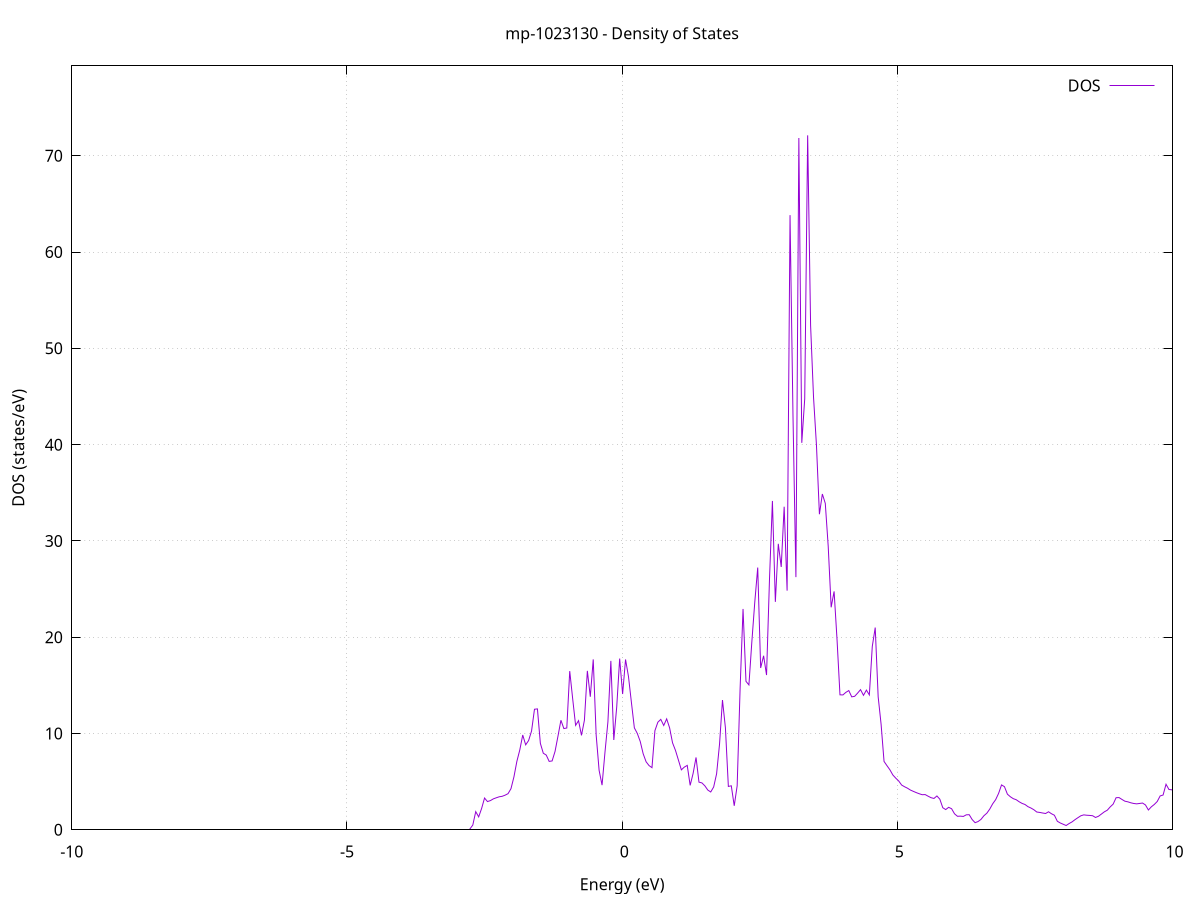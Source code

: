 set title 'mp-1023130 - Density of States'
set xlabel 'Energy (eV)'
set ylabel 'DOS (states/eV)'
set grid
set xrange [-10:10]
set yrange [0:79.340]
set xzeroaxis lt -1
set terminal png size 800,600
set output 'mp-1023130_dos_gnuplot.png'
plot '-' using 1:2 with lines title 'DOS'
-69.536700 0.000000
-69.483300 0.000000
-69.429900 0.000000
-69.376600 0.000000
-69.323200 0.000000
-69.269800 0.000000
-69.216500 0.000000
-69.163100 0.000000
-69.109700 0.000000
-69.056300 0.000000
-69.003000 0.000000
-68.949600 0.000000
-68.896200 0.000000
-68.842800 0.000000
-68.789500 0.000000
-68.736100 0.000000
-68.682700 0.000000
-68.629400 0.000000
-68.576000 0.000000
-68.522600 0.000000
-68.469200 0.000000
-68.415900 0.000000
-68.362500 0.000000
-68.309100 0.000000
-68.255700 0.000000
-68.202400 0.000000
-68.149000 0.000000
-68.095600 0.000000
-68.042300 0.000000
-67.988900 0.000000
-67.935500 0.000000
-67.882100 0.000000
-67.828800 0.000000
-67.775400 0.000000
-67.722000 0.000000
-67.668600 0.000000
-67.615300 0.000000
-67.561900 0.000000
-67.508500 0.000000
-67.455100 0.000000
-67.401800 0.000000
-67.348400 0.000000
-67.295000 0.000000
-67.241700 0.000000
-67.188300 0.000000
-67.134900 0.000000
-67.081500 0.000000
-67.028200 0.000000
-66.974800 0.000000
-66.921400 0.000000
-66.868000 0.000000
-66.814700 0.000000
-66.761300 0.000000
-66.707900 0.000000
-66.654600 0.000000
-66.601200 0.000000
-66.547800 0.000000
-66.494400 0.000000
-66.441100 0.000000
-66.387700 0.000000
-66.334300 0.000000
-66.280900 0.000000
-66.227600 0.000000
-66.174200 0.000000
-66.120800 0.000000
-66.067400 0.000000
-66.014100 0.000000
-65.960700 0.000000
-65.907300 0.000000
-65.854000 0.000000
-65.800600 0.000000
-65.747200 0.000000
-65.693800 0.000000
-65.640500 0.000000
-65.587100 0.000000
-65.533700 0.000000
-65.480300 0.000000
-65.427000 0.000000
-65.373600 0.000000
-65.320200 0.000000
-65.266900 0.000000
-65.213500 0.000000
-65.160100 0.000000
-65.106700 0.000000
-65.053400 0.000000
-65.000000 0.000000
-64.946600 0.000000
-64.893200 0.000000
-64.839900 0.000000
-64.786500 0.000000
-64.733100 0.000000
-64.679700 0.000000
-64.626400 0.000000
-64.573000 0.000000
-64.519600 885.791700
-64.466300 0.000000
-64.412900 0.000000
-64.359500 0.000000
-64.306100 0.000000
-64.252800 0.000000
-64.199400 0.000000
-64.146000 0.000000
-64.092600 0.000000
-64.039300 0.000000
-63.985900 0.000000
-63.932500 0.000000
-63.879200 0.000000
-63.825800 0.000000
-63.772400 0.000000
-63.719000 0.000000
-63.665700 0.000000
-63.612300 0.000000
-63.558900 0.000000
-63.505500 0.000000
-63.452200 0.000000
-63.398800 0.000000
-63.345400 0.000000
-63.292000 0.000000
-63.238700 0.000000
-63.185300 0.000000
-63.131900 0.000000
-63.078600 0.000000
-63.025200 0.000000
-62.971800 0.000000
-62.918400 0.000000
-62.865100 0.000000
-62.811700 0.000000
-62.758300 0.000000
-62.704900 0.000000
-62.651600 0.000000
-62.598200 0.000000
-62.544800 0.000000
-62.491500 0.000000
-62.438100 0.000000
-62.384700 0.000000
-62.331300 0.000000
-62.278000 0.000000
-62.224600 0.000000
-62.171200 0.000000
-62.117800 0.000000
-62.064500 0.000000
-62.011100 0.000000
-61.957700 0.000000
-61.904300 0.000000
-61.851000 0.000000
-61.797600 0.000000
-61.744200 0.000000
-61.690900 0.000000
-61.637500 0.000000
-61.584100 0.000000
-61.530700 0.000000
-61.477400 0.000000
-61.424000 0.000000
-61.370600 0.000000
-61.317200 0.000000
-61.263900 0.000000
-61.210500 0.000000
-61.157100 0.000000
-61.103800 0.000000
-61.050400 0.000000
-60.997000 0.000000
-60.943600 0.000000
-60.890300 0.000000
-60.836900 0.000000
-60.783500 0.000000
-60.730100 0.000000
-60.676800 0.000000
-60.623400 0.000000
-60.570000 0.000000
-60.516700 0.000000
-60.463300 0.000000
-60.409900 0.000000
-60.356500 0.000000
-60.303200 0.000000
-60.249800 0.000000
-60.196400 0.000000
-60.143000 0.000000
-60.089700 0.000000
-60.036300 0.000000
-59.982900 0.000000
-59.929500 0.000000
-59.876200 0.000000
-59.822800 0.000000
-59.769400 0.000000
-59.716100 0.000000
-59.662700 0.000000
-59.609300 0.000000
-59.555900 0.000000
-59.502600 0.000000
-59.449200 0.000000
-59.395800 0.000000
-59.342400 0.000000
-59.289100 0.000000
-59.235700 0.000000
-59.182300 0.000000
-59.129000 0.000000
-59.075600 0.000000
-59.022200 0.000000
-58.968800 0.000000
-58.915500 0.000000
-58.862100 0.000000
-58.808700 0.000000
-58.755300 0.000000
-58.702000 0.000000
-58.648600 0.000000
-58.595200 0.000000
-58.541800 0.000000
-58.488500 0.000000
-58.435100 0.000000
-58.381700 0.000000
-58.328400 0.000000
-58.275000 0.000000
-58.221600 0.000000
-58.168200 0.000000
-58.114900 0.000000
-58.061500 0.000000
-58.008100 0.000000
-57.954700 0.000000
-57.901400 0.000000
-57.848000 0.000000
-57.794600 0.000000
-57.741300 0.000000
-57.687900 0.000000
-57.634500 0.000000
-57.581100 0.000000
-57.527800 0.000000
-57.474400 0.000000
-57.421000 0.000000
-57.367600 0.000000
-57.314300 0.000000
-57.260900 0.000000
-57.207500 0.000000
-57.154100 0.000000
-57.100800 0.000000
-57.047400 0.000000
-56.994000 0.000000
-56.940700 0.000000
-56.887300 0.000000
-56.833900 0.000000
-56.780500 0.000000
-56.727200 0.000000
-56.673800 0.000000
-56.620400 0.000000
-56.567000 0.000000
-56.513700 0.000000
-56.460300 0.000000
-56.406900 0.000000
-56.353600 0.000000
-56.300200 0.000000
-56.246800 0.000000
-56.193400 0.000000
-56.140100 0.000000
-56.086700 0.000000
-56.033300 0.000000
-55.979900 0.000000
-55.926600 0.000000
-55.873200 0.000000
-55.819800 0.000000
-55.766400 0.000000
-55.713100 0.000000
-55.659700 0.000000
-55.606300 0.000000
-55.553000 0.000000
-55.499600 0.000000
-55.446200 0.000000
-55.392800 0.000000
-55.339500 0.000000
-55.286100 0.000000
-55.232700 0.000000
-55.179300 0.000000
-55.126000 0.000000
-55.072600 0.000000
-55.019200 0.000000
-54.965900 0.000000
-54.912500 0.000000
-54.859100 0.000000
-54.805700 0.000000
-54.752400 0.000000
-54.699000 0.000000
-54.645600 0.000000
-54.592200 0.000000
-54.538900 0.000000
-54.485500 0.000000
-54.432100 0.000000
-54.378700 0.000000
-54.325400 0.000000
-54.272000 0.000000
-54.218600 0.000000
-54.165300 0.000000
-54.111900 0.000000
-54.058500 0.000000
-54.005100 0.000000
-53.951800 0.000000
-53.898400 0.000000
-53.845000 0.000000
-53.791600 0.000000
-53.738300 0.000000
-53.684900 0.000000
-53.631500 0.000000
-53.578200 0.000000
-53.524800 0.000000
-53.471400 0.000000
-53.418000 0.000000
-53.364700 0.000000
-53.311300 0.000000
-53.257900 0.000000
-53.204500 0.000000
-53.151200 0.000000
-53.097800 0.000000
-53.044400 0.000000
-52.991100 0.000000
-52.937700 0.000000
-52.884300 0.000000
-52.830900 0.000000
-52.777600 0.000000
-52.724200 0.000000
-52.670800 0.000000
-52.617400 0.000000
-52.564100 0.000000
-52.510700 0.000000
-52.457300 0.000000
-52.403900 0.000000
-52.350600 0.000000
-52.297200 0.000000
-52.243800 0.000000
-52.190500 0.000000
-52.137100 0.000000
-52.083700 0.000000
-52.030300 0.000000
-51.977000 0.000000
-51.923600 0.000000
-51.870200 0.000000
-51.816800 0.000000
-51.763500 0.000000
-51.710100 0.000000
-51.656700 0.000000
-51.603400 0.000000
-51.550000 0.000000
-51.496600 0.000000
-51.443200 0.000000
-51.389900 0.000000
-51.336500 0.000000
-51.283100 0.000000
-51.229700 0.000000
-51.176400 0.000000
-51.123000 0.000000
-51.069600 0.000000
-51.016200 0.000000
-50.962900 0.000000
-50.909500 0.000000
-50.856100 0.000000
-50.802800 0.000000
-50.749400 0.000000
-50.696000 0.000000
-50.642600 0.000000
-50.589300 0.000000
-50.535900 0.000000
-50.482500 0.000000
-50.429100 0.000000
-50.375800 0.000000
-50.322400 0.000000
-50.269000 0.000000
-50.215700 0.000000
-50.162300 0.000000
-50.108900 0.000000
-50.055500 0.000000
-50.002200 0.000000
-49.948800 0.000000
-49.895400 0.000000
-49.842000 0.000000
-49.788700 0.000000
-49.735300 0.000000
-49.681900 0.000000
-49.628500 0.000000
-49.575200 0.000000
-49.521800 0.000000
-49.468400 0.000000
-49.415100 0.000000
-49.361700 0.000000
-49.308300 0.000000
-49.254900 0.000000
-49.201600 0.000000
-49.148200 0.000000
-49.094800 0.000000
-49.041400 0.000000
-48.988100 0.000000
-48.934700 0.000000
-48.881300 0.000000
-48.828000 0.000000
-48.774600 0.000000
-48.721200 0.000000
-48.667800 0.000000
-48.614500 0.000000
-48.561100 0.000000
-48.507700 0.000000
-48.454300 0.000000
-48.401000 0.000000
-48.347600 0.000000
-48.294200 0.000000
-48.240800 0.000000
-48.187500 0.000000
-48.134100 0.000000
-48.080700 0.000000
-48.027400 0.000000
-47.974000 0.000000
-47.920600 0.000000
-47.867200 0.000000
-47.813900 0.000000
-47.760500 0.000000
-47.707100 0.000000
-47.653700 0.000000
-47.600400 0.000000
-47.547000 0.000000
-47.493600 0.000000
-47.440300 0.000000
-47.386900 0.000000
-47.333500 0.000000
-47.280100 0.000000
-47.226800 0.000000
-47.173400 0.000000
-47.120000 0.000000
-47.066600 0.000000
-47.013300 0.000000
-46.959900 0.000000
-46.906500 0.000000
-46.853100 0.000000
-46.799800 0.000000
-46.746400 0.000000
-46.693000 0.000000
-46.639700 0.000000
-46.586300 0.000000
-46.532900 0.000000
-46.479500 0.000000
-46.426200 0.000000
-46.372800 0.000000
-46.319400 0.000000
-46.266000 0.000000
-46.212700 0.000000
-46.159300 0.000000
-46.105900 0.000000
-46.052600 0.000000
-45.999200 0.000000
-45.945800 0.000000
-45.892400 0.000000
-45.839100 0.000000
-45.785700 0.000000
-45.732300 0.000000
-45.678900 0.000000
-45.625600 0.000000
-45.572200 0.000000
-45.518800 0.000000
-45.465500 0.000000
-45.412100 0.000000
-45.358700 0.000000
-45.305300 0.000000
-45.252000 0.000000
-45.198600 0.000000
-45.145200 0.000000
-45.091800 0.000000
-45.038500 0.000000
-44.985100 0.000000
-44.931700 0.000000
-44.878300 0.000000
-44.825000 0.000000
-44.771600 0.000000
-44.718200 0.000000
-44.664900 0.000000
-44.611500 0.000000
-44.558100 0.000000
-44.504700 0.000000
-44.451400 0.000000
-44.398000 0.000000
-44.344600 0.000000
-44.291200 0.000000
-44.237900 0.000000
-44.184500 0.000000
-44.131100 0.000000
-44.077800 0.000000
-44.024400 0.000000
-43.971000 0.000000
-43.917600 0.000000
-43.864300 0.000000
-43.810900 0.000000
-43.757500 0.000000
-43.704100 0.000000
-43.650800 0.000000
-43.597400 0.000000
-43.544000 0.000000
-43.490600 0.000000
-43.437300 0.000000
-43.383900 0.000000
-43.330500 0.000000
-43.277200 0.000000
-43.223800 0.000000
-43.170400 0.000000
-43.117000 0.000000
-43.063700 0.000000
-43.010300 0.000000
-42.956900 0.000000
-42.903500 0.000000
-42.850200 0.000000
-42.796800 0.000000
-42.743400 0.000000
-42.690100 0.000000
-42.636700 0.000000
-42.583300 0.000000
-42.529900 0.000000
-42.476600 0.000000
-42.423200 0.000000
-42.369800 0.000000
-42.316400 0.000000
-42.263100 0.000000
-42.209700 0.000000
-42.156300 0.000000
-42.102900 0.000000
-42.049600 0.000000
-41.996200 0.000000
-41.942800 0.000000
-41.889500 0.000000
-41.836100 0.000000
-41.782700 0.000000
-41.729300 0.000000
-41.676000 0.000000
-41.622600 0.000000
-41.569200 0.000000
-41.515800 0.000000
-41.462500 0.000000
-41.409100 0.000000
-41.355700 0.000000
-41.302400 0.000000
-41.249000 0.000000
-41.195600 0.000000
-41.142200 0.000000
-41.088900 0.000000
-41.035500 0.000000
-40.982100 0.000000
-40.928700 0.000000
-40.875400 0.000000
-40.822000 0.000000
-40.768600 0.000000
-40.715200 0.000000
-40.661900 0.000000
-40.608500 0.000000
-40.555100 0.000000
-40.501800 0.000000
-40.448400 0.000000
-40.395000 0.000000
-40.341600 0.000000
-40.288300 0.000000
-40.234900 0.000000
-40.181500 0.000000
-40.128100 0.000000
-40.074800 0.000000
-40.021400 0.000000
-39.968000 0.000000
-39.914700 0.000000
-39.861300 0.000000
-39.807900 0.000000
-39.754500 0.000000
-39.701200 0.000000
-39.647800 0.000000
-39.594400 0.000000
-39.541000 0.000000
-39.487700 0.000000
-39.434300 0.000000
-39.380900 0.000000
-39.327500 0.000000
-39.274200 0.000000
-39.220800 0.000000
-39.167400 0.000000
-39.114100 0.000000
-39.060700 0.000000
-39.007300 0.000000
-38.953900 0.000000
-38.900600 0.000000
-38.847200 0.000000
-38.793800 0.000000
-38.740400 0.000000
-38.687100 0.000000
-38.633700 0.000000
-38.580300 0.000000
-38.527000 0.000000
-38.473600 0.000000
-38.420200 0.000000
-38.366800 0.000000
-38.313500 0.000000
-38.260100 0.000000
-38.206700 0.000000
-38.153300 0.000000
-38.100000 0.000000
-38.046600 0.000000
-37.993200 0.000000
-37.939900 0.000000
-37.886500 0.000000
-37.833100 0.000000
-37.779700 0.000000
-37.726400 0.000000
-37.673000 0.000000
-37.619600 0.000000
-37.566200 0.000000
-37.512900 0.000000
-37.459500 0.000000
-37.406100 0.000000
-37.352700 0.000000
-37.299400 0.000000
-37.246000 0.000000
-37.192600 0.000000
-37.139300 0.000000
-37.085900 0.000000
-37.032500 0.000000
-36.979100 0.000000
-36.925800 0.000000
-36.872400 0.000000
-36.819000 0.000000
-36.765600 0.000000
-36.712300 0.000000
-36.658900 0.000000
-36.605500 0.000000
-36.552200 0.000000
-36.498800 0.000000
-36.445400 0.000000
-36.392000 0.000000
-36.338700 0.000000
-36.285300 0.000000
-36.231900 0.000000
-36.178500 0.000000
-36.125200 0.000000
-36.071800 0.000000
-36.018400 0.000000
-35.965000 0.000000
-35.911700 0.000000
-35.858300 0.000000
-35.804900 0.000000
-35.751600 0.000000
-35.698200 0.000000
-35.644800 0.000000
-35.591400 0.000000
-35.538100 0.000000
-35.484700 0.000000
-35.431300 0.000000
-35.377900 0.000000
-35.324600 0.000000
-35.271200 0.000000
-35.217800 0.000000
-35.164500 0.000000
-35.111100 0.000000
-35.057700 0.000000
-35.004300 0.000000
-34.951000 0.000000
-34.897600 0.000000
-34.844200 0.000000
-34.790800 0.000000
-34.737500 0.000000
-34.684100 0.000000
-34.630700 0.000000
-34.577300 0.000000
-34.524000 0.000000
-34.470600 0.000000
-34.417200 0.000000
-34.363900 0.000000
-34.310500 0.000000
-34.257100 0.000000
-34.203700 0.000000
-34.150400 0.000000
-34.097000 0.000000
-34.043600 0.000000
-33.990200 0.000000
-33.936900 0.000000
-33.883500 0.000000
-33.830100 0.000000
-33.776800 0.000000
-33.723400 0.000000
-33.670000 0.000000
-33.616600 0.000000
-33.563300 0.000000
-33.509900 0.000000
-33.456500 0.000000
-33.403100 0.000000
-33.349800 0.000000
-33.296400 0.000000
-33.243000 0.000000
-33.189600 0.000000
-33.136300 0.000000
-33.082900 0.000000
-33.029500 0.000000
-32.976200 0.000000
-32.922800 0.000000
-32.869400 0.000000
-32.816000 0.000000
-32.762700 0.000000
-32.709300 0.000000
-32.655900 0.000000
-32.602500 0.000000
-32.549200 0.000000
-32.495800 0.000000
-32.442400 0.000000
-32.389100 0.000000
-32.335700 0.000000
-32.282300 0.000000
-32.228900 0.000000
-32.175600 0.000000
-32.122200 0.000000
-32.068800 0.000000
-32.015400 0.000000
-31.962100 0.000000
-31.908700 0.000000
-31.855300 0.000000
-31.802000 0.000000
-31.748600 0.000000
-31.695200 0.000000
-31.641800 0.000000
-31.588500 0.000000
-31.535100 0.000000
-31.481700 0.000000
-31.428300 0.000000
-31.375000 0.000000
-31.321600 0.000000
-31.268200 0.000000
-31.214800 0.000000
-31.161500 0.000000
-31.108100 0.000000
-31.054700 0.000000
-31.001400 0.000000
-30.948000 0.000000
-30.894600 0.000000
-30.841200 0.000000
-30.787900 0.000000
-30.734500 0.000000
-30.681100 0.000000
-30.627700 0.000000
-30.574400 0.000000
-30.521000 0.000000
-30.467600 0.000000
-30.414300 0.000000
-30.360900 0.000000
-30.307500 0.000000
-30.254100 0.000000
-30.200800 0.000000
-30.147400 0.000000
-30.094000 0.000000
-30.040600 0.000000
-29.987300 0.000000
-29.933900 0.000000
-29.880500 0.000000
-29.827100 0.000000
-29.773800 0.000000
-29.720400 0.000000
-29.667000 0.000000
-29.613700 0.000000
-29.560300 0.000000
-29.506900 0.000000
-29.453500 0.000000
-29.400200 0.000000
-29.346800 0.000000
-29.293400 0.000000
-29.240000 0.000000
-29.186700 0.000000
-29.133300 0.000000
-29.079900 0.000000
-29.026600 0.000000
-28.973200 0.000000
-28.919800 0.000000
-28.866400 0.000000
-28.813100 0.000000
-28.759700 0.000000
-28.706300 0.000000
-28.652900 0.000000
-28.599600 0.000000
-28.546200 0.000000
-28.492800 0.000000
-28.439400 0.000000
-28.386100 0.000000
-28.332700 0.000000
-28.279300 0.000000
-28.226000 0.000000
-28.172600 0.000000
-28.119200 0.000000
-28.065800 0.000000
-28.012500 0.000000
-27.959100 0.000000
-27.905700 0.000000
-27.852300 0.000000
-27.799000 0.000000
-27.745600 0.000000
-27.692200 0.000000
-27.638900 0.000000
-27.585500 0.000000
-27.532100 0.000000
-27.478700 0.000000
-27.425400 0.000000
-27.372000 0.000000
-27.318600 0.000000
-27.265200 0.000000
-27.211900 0.000000
-27.158500 0.000000
-27.105100 0.000000
-27.051700 0.000000
-26.998400 0.000000
-26.945000 0.000000
-26.891600 0.000000
-26.838300 0.000000
-26.784900 0.000000
-26.731500 0.000000
-26.678100 0.000000
-26.624800 0.000000
-26.571400 0.000000
-26.518000 0.000000
-26.464600 0.000000
-26.411300 0.000000
-26.357900 0.000000
-26.304500 0.000000
-26.251200 0.000000
-26.197800 0.000000
-26.144400 0.000000
-26.091000 0.000000
-26.037700 0.000000
-25.984300 0.000000
-25.930900 0.000000
-25.877500 0.000000
-25.824200 0.000000
-25.770800 0.000000
-25.717400 0.000000
-25.664000 0.000000
-25.610700 0.000000
-25.557300 0.000000
-25.503900 0.000000
-25.450600 0.000000
-25.397200 0.000000
-25.343800 0.000000
-25.290400 0.000000
-25.237100 0.000000
-25.183700 0.000000
-25.130300 0.000000
-25.076900 0.000000
-25.023600 0.000000
-24.970200 0.000000
-24.916800 0.000000
-24.863500 0.000000
-24.810100 0.000000
-24.756700 0.000000
-24.703300 0.000000
-24.650000 0.000000
-24.596600 0.000000
-24.543200 0.000000
-24.489800 0.000000
-24.436500 0.000000
-24.383100 0.000000
-24.329700 0.000000
-24.276400 0.000000
-24.223000 0.000000
-24.169600 0.000000
-24.116200 0.000000
-24.062900 0.000000
-24.009500 0.000000
-23.956100 0.000000
-23.902700 0.000000
-23.849400 0.000000
-23.796000 0.000000
-23.742600 0.000000
-23.689200 0.000000
-23.635900 0.000000
-23.582500 0.000000
-23.529100 0.000000
-23.475800 0.000000
-23.422400 0.000000
-23.369000 0.000000
-23.315600 0.000000
-23.262300 0.000000
-23.208900 0.000000
-23.155500 0.000000
-23.102100 0.000000
-23.048800 0.000000
-22.995400 0.000000
-22.942000 0.000000
-22.888700 0.000000
-22.835300 0.000000
-22.781900 0.000000
-22.728500 0.000000
-22.675200 0.000000
-22.621800 0.000000
-22.568400 0.000000
-22.515000 0.000000
-22.461700 0.000000
-22.408300 0.000000
-22.354900 0.000000
-22.301500 0.000000
-22.248200 0.000000
-22.194800 0.000000
-22.141400 0.000000
-22.088100 0.000000
-22.034700 0.000000
-21.981300 0.000000
-21.927900 0.000000
-21.874600 0.000000
-21.821200 0.000000
-21.767800 0.000000
-21.714400 0.000000
-21.661100 0.000000
-21.607700 0.000000
-21.554300 0.000000
-21.501000 0.000000
-21.447600 0.000000
-21.394200 0.000000
-21.340800 0.000000
-21.287500 0.000000
-21.234100 0.000000
-21.180700 0.000000
-21.127300 0.000000
-21.074000 0.000000
-21.020600 0.000000
-20.967200 0.000000
-20.913800 0.000000
-20.860500 0.000000
-20.807100 0.000000
-20.753700 0.000000
-20.700400 0.000000
-20.647000 0.000000
-20.593600 0.000000
-20.540200 0.000000
-20.486900 0.000000
-20.433500 0.000000
-20.380100 0.000000
-20.326700 0.000000
-20.273400 0.000000
-20.220000 0.000000
-20.166600 0.000000
-20.113300 0.000000
-20.059900 0.000000
-20.006500 0.000000
-19.953100 0.000000
-19.899800 0.000000
-19.846400 0.000000
-19.793000 0.000000
-19.739600 0.000000
-19.686300 0.000000
-19.632900 0.000000
-19.579500 0.000000
-19.526100 0.000000
-19.472800 0.000000
-19.419400 0.000000
-19.366000 0.000000
-19.312700 0.000000
-19.259300 0.000000
-19.205900 0.000000
-19.152500 0.000000
-19.099200 0.000000
-19.045800 0.000000
-18.992400 0.000000
-18.939000 0.000000
-18.885700 0.000000
-18.832300 0.000000
-18.778900 0.000000
-18.725600 0.000000
-18.672200 0.000000
-18.618800 0.000000
-18.565400 0.000000
-18.512100 0.000000
-18.458700 0.000000
-18.405300 0.000000
-18.351900 0.000000
-18.298600 0.000000
-18.245200 0.000000
-18.191800 0.000000
-18.138400 0.000000
-18.085100 0.000000
-18.031700 0.000000
-17.978300 0.000000
-17.925000 0.000000
-17.871600 0.000000
-17.818200 0.000000
-17.764800 0.000000
-17.711500 0.000000
-17.658100 0.000000
-17.604700 0.000000
-17.551300 0.000000
-17.498000 0.000000
-17.444600 0.000000
-17.391200 0.000000
-17.337900 0.000000
-17.284500 0.000000
-17.231100 0.000000
-17.177700 0.000000
-17.124400 0.000000
-17.071000 0.000000
-17.017600 0.000000
-16.964200 0.000000
-16.910900 0.000000
-16.857500 0.000000
-16.804100 0.000000
-16.750800 0.000000
-16.697400 0.000000
-16.644000 0.000000
-16.590600 0.000000
-16.537300 0.000000
-16.483900 0.000000
-16.430500 0.000000
-16.377100 0.000000
-16.323800 0.000000
-16.270400 0.000000
-16.217000 0.000000
-16.163600 0.000000
-16.110300 0.000000
-16.056900 0.000000
-16.003500 0.000000
-15.950200 0.000000
-15.896800 0.000000
-15.843400 0.000000
-15.790000 0.000000
-15.736700 0.000000
-15.683300 0.000000
-15.629900 0.000000
-15.576500 0.000000
-15.523200 0.000000
-15.469800 0.000000
-15.416400 0.000000
-15.363100 0.000000
-15.309700 0.000000
-15.256300 0.000000
-15.202900 0.000000
-15.149600 0.000000
-15.096200 0.000000
-15.042800 0.000000
-14.989400 0.000000
-14.936100 0.000000
-14.882700 0.000000
-14.829300 0.000000
-14.775900 1.479700
-14.722600 2.066500
-14.669200 2.090600
-14.615800 4.289100
-14.562500 4.565800
-14.509100 4.706300
-14.455700 5.108400
-14.402300 5.356500
-14.349000 5.792400
-14.295600 6.330400
-14.242200 7.020700
-14.188800 13.589600
-14.135500 7.045600
-14.082100 7.085800
-14.028700 12.061400
-13.975400 13.051400
-13.922000 18.029300
-13.868600 11.719500
-13.815200 7.512100
-13.761900 5.895500
-13.708500 5.761100
-13.655100 2.423900
-13.601700 2.312400
-13.548400 2.155200
-13.495000 2.387000
-13.441600 2.407000
-13.388200 2.640900
-13.334900 2.773000
-13.281500 3.022800
-13.228100 3.341500
-13.174800 3.694600
-13.121400 4.211200
-13.068000 4.921600
-13.014600 6.202900
-12.961300 14.643100
-12.907900 6.862900
-12.854500 6.021700
-12.801100 5.565000
-12.747800 0.000000
-12.694400 0.000000
-12.641000 0.000000
-12.587700 0.000000
-12.534300 0.000000
-12.480900 0.000000
-12.427500 0.000000
-12.374200 0.000000
-12.320800 0.000000
-12.267400 0.000000
-12.214000 0.000000
-12.160700 0.000000
-12.107300 0.000000
-12.053900 0.000000
-12.000500 0.000000
-11.947200 0.000000
-11.893800 0.000000
-11.840400 0.000000
-11.787100 0.000000
-11.733700 0.000000
-11.680300 0.000000
-11.626900 0.000000
-11.573600 0.000000
-11.520200 0.000000
-11.466800 0.000000
-11.413400 0.000000
-11.360100 0.000000
-11.306700 0.000000
-11.253300 0.000000
-11.200000 0.000000
-11.146600 0.000000
-11.093200 0.000000
-11.039800 0.000000
-10.986500 0.000000
-10.933100 0.000000
-10.879700 0.000000
-10.826300 0.000000
-10.773000 0.000000
-10.719600 0.000000
-10.666200 0.000000
-10.612800 0.000000
-10.559500 0.000000
-10.506100 0.000000
-10.452700 0.000000
-10.399400 0.000000
-10.346000 0.000000
-10.292600 0.000000
-10.239200 0.000000
-10.185900 0.000000
-10.132500 0.000000
-10.079100 0.000000
-10.025700 0.000000
-9.972400 0.000000
-9.919000 0.000000
-9.865600 0.000000
-9.812300 0.000000
-9.758900 0.000000
-9.705500 0.000000
-9.652100 0.000000
-9.598800 0.000000
-9.545400 0.000000
-9.492000 0.000000
-9.438600 0.000000
-9.385300 0.000000
-9.331900 0.000000
-9.278500 0.000000
-9.225200 0.000000
-9.171800 0.000000
-9.118400 0.000000
-9.065000 0.000000
-9.011700 0.000000
-8.958300 0.000000
-8.904900 0.000000
-8.851500 0.000000
-8.798200 0.000000
-8.744800 0.000000
-8.691400 0.000000
-8.638000 0.000000
-8.584700 0.000000
-8.531300 0.000000
-8.477900 0.000000
-8.424600 0.000000
-8.371200 0.000000
-8.317800 0.000000
-8.264400 0.000000
-8.211100 0.000000
-8.157700 0.000000
-8.104300 0.000000
-8.050900 0.000000
-7.997600 0.000000
-7.944200 0.000000
-7.890800 0.000000
-7.837500 0.000000
-7.784100 0.000000
-7.730700 0.000000
-7.677300 0.000000
-7.624000 0.000000
-7.570600 0.000000
-7.517200 0.000000
-7.463800 0.000000
-7.410500 0.000000
-7.357100 0.000000
-7.303700 0.000000
-7.250300 0.000000
-7.197000 0.000000
-7.143600 0.000000
-7.090200 0.000000
-7.036900 0.000000
-6.983500 0.000000
-6.930100 0.000000
-6.876700 0.000000
-6.823400 0.000000
-6.770000 0.000000
-6.716600 0.000000
-6.663200 0.000000
-6.609900 0.000000
-6.556500 0.000000
-6.503100 0.000000
-6.449800 0.000000
-6.396400 0.000000
-6.343000 0.000000
-6.289600 0.000000
-6.236300 0.000000
-6.182900 0.000000
-6.129500 0.000000
-6.076100 0.000000
-6.022800 0.000000
-5.969400 0.000000
-5.916000 0.000000
-5.862600 0.000000
-5.809300 0.000000
-5.755900 0.000000
-5.702500 0.000000
-5.649200 0.000000
-5.595800 0.000000
-5.542400 0.000000
-5.489000 0.000000
-5.435700 0.000000
-5.382300 0.000000
-5.328900 0.000000
-5.275500 0.000000
-5.222200 0.000000
-5.168800 0.000000
-5.115400 0.000000
-5.062100 0.000000
-5.008700 0.000000
-4.955300 0.000000
-4.901900 0.000000
-4.848600 0.000000
-4.795200 0.000000
-4.741800 0.000000
-4.688400 0.000000
-4.635100 0.000000
-4.581700 0.000000
-4.528300 0.000000
-4.474900 0.000000
-4.421600 0.000000
-4.368200 0.000000
-4.314800 0.000000
-4.261500 0.000000
-4.208100 0.000000
-4.154700 0.000000
-4.101300 0.000000
-4.048000 0.000000
-3.994600 0.000000
-3.941200 0.000000
-3.887800 0.000000
-3.834500 0.000000
-3.781100 0.000000
-3.727700 0.000000
-3.674400 0.000000
-3.621000 0.000000
-3.567600 0.000000
-3.514200 0.000000
-3.460900 0.000000
-3.407500 0.000000
-3.354100 0.000000
-3.300700 0.000000
-3.247400 0.000000
-3.194000 0.000000
-3.140600 0.000000
-3.087200 0.000000
-3.033900 0.000000
-2.980500 0.000000
-2.927100 0.000000
-2.873800 0.000000
-2.820400 0.000000
-2.767000 0.000000
-2.713600 0.491100
-2.660300 1.884800
-2.606900 1.340000
-2.553500 2.212700
-2.500100 3.297600
-2.446800 2.930000
-2.393400 3.031500
-2.340000 3.210900
-2.286700 3.323500
-2.233300 3.426700
-2.179900 3.476500
-2.126500 3.594700
-2.073200 3.750800
-2.019800 4.270100
-1.966400 5.490900
-1.913000 7.101400
-1.859700 8.295100
-1.806300 9.844200
-1.752900 8.822800
-1.699600 9.267700
-1.646200 10.258200
-1.592800 12.518600
-1.539400 12.554200
-1.486100 8.975100
-1.432700 7.950700
-1.379300 7.760000
-1.325900 7.101300
-1.272600 7.149200
-1.219200 8.139500
-1.165800 9.728700
-1.112400 11.377100
-1.059100 10.513900
-1.005700 10.571100
-0.952300 16.481900
-0.899000 13.615000
-0.845600 10.843000
-0.792200 11.333600
-0.738800 9.805600
-0.685500 11.380300
-0.632100 16.503500
-0.578700 13.817200
-0.525300 17.695900
-0.472000 9.837400
-0.418600 6.172300
-0.365200 4.637200
-0.311900 8.057100
-0.258500 11.214600
-0.205100 17.538600
-0.151700 9.325100
-0.098400 12.769200
-0.045000 17.782300
0.008400 14.096900
0.061800 17.686900
0.115100 15.917900
0.168500 13.221100
0.221900 10.587400
0.275300 10.005800
0.328600 9.173800
0.382000 7.897200
0.435400 7.060300
0.488700 6.667200
0.542100 6.451400
0.595500 10.293500
0.648900 11.173100
0.702200 11.466600
0.755600 10.831700
0.809000 11.517800
0.862400 10.585600
0.915700 9.029600
0.969100 8.244800
1.022500 7.241400
1.075800 6.222900
1.129200 6.506900
1.182600 6.686500
1.236000 4.611800
1.289300 5.852200
1.342700 7.513000
1.396100 4.945000
1.449500 4.868300
1.502800 4.563000
1.556200 4.127100
1.609600 3.925200
1.663000 4.445800
1.716300 5.816800
1.769700 8.904800
1.823100 13.475100
1.876400 10.596500
1.929800 4.501300
1.983200 4.567700
2.036600 2.489500
2.089900 4.566900
2.143300 14.653500
2.196700 22.936400
2.250100 15.417200
2.303400 15.045100
2.356800 19.532200
2.410200 23.656200
2.463500 27.234700
2.516900 16.806900
2.570300 18.072200
2.623700 16.069900
2.677000 25.951400
2.730400 34.153800
2.783800 23.669800
2.837200 29.700100
2.890500 27.298700
2.943900 33.552900
2.997300 24.834400
3.050700 63.837400
3.104000 43.119100
3.157400 26.241900
3.210800 71.846800
3.264100 40.189200
3.317500 44.754700
3.370900 72.126900
3.424300 52.371700
3.477600 44.910600
3.531000 39.921400
3.584400 32.771800
3.637800 34.872200
3.691100 33.901500
3.744500 29.423400
3.797900 23.105900
3.851200 24.758800
3.904600 19.747100
3.958000 14.015900
4.011400 14.005200
4.064700 14.270000
4.118100 14.460300
4.171500 13.806900
4.224900 13.860300
4.278200 14.192600
4.331600 14.554800
4.385000 13.964800
4.438400 14.506200
4.491700 14.004600
4.545100 19.046500
4.598500 21.002500
4.651800 13.816400
4.705200 10.959200
4.758600 7.100900
4.812000 6.657600
4.865300 6.228800
4.918700 5.691600
4.972100 5.358800
5.025500 5.064200
5.078800 4.643900
5.132200 4.467200
5.185600 4.315700
5.238900 4.123400
5.292300 3.987100
5.345700 3.856500
5.399100 3.740600
5.452400 3.640900
5.505800 3.655700
5.559200 3.488200
5.612600 3.333000
5.665900 3.253700
5.719300 3.511800
5.772700 3.174900
5.826000 2.291400
5.879400 2.097900
5.932800 2.332100
5.986200 2.185800
6.039500 1.657300
6.092900 1.401500
6.146300 1.416500
6.199700 1.387300
6.253000 1.553800
6.306400 1.567000
6.359800 1.062000
6.413200 0.737400
6.466500 0.853900
6.519900 1.076200
6.573300 1.457000
6.626600 1.723000
6.680000 2.154500
6.733400 2.702600
6.786800 3.129400
6.840100 3.778300
6.893500 4.659400
6.946900 4.475200
7.000300 3.697900
7.053600 3.431900
7.107000 3.230700
7.160400 3.121700
7.213700 2.909100
7.267100 2.738400
7.320500 2.623700
7.373900 2.400800
7.427200 2.261000
7.480600 2.083700
7.534000 1.844200
7.587400 1.801600
7.640700 1.742300
7.694100 1.689400
7.747500 1.870100
7.800900 1.666000
7.854200 1.510300
7.907600 0.882900
7.961000 0.704500
8.014300 0.573100
8.067700 0.442600
8.121100 0.647600
8.174500 0.816800
8.227800 1.048100
8.281200 1.255400
8.334600 1.453300
8.388000 1.548200
8.441300 1.510700
8.494700 1.490800
8.548100 1.460400
8.601400 1.278400
8.654800 1.403100
8.708200 1.632100
8.761600 1.863100
8.814900 2.031800
8.868300 2.377000
8.921700 2.664300
8.975100 3.330300
9.028400 3.344700
9.081800 3.150900
9.135200 2.967800
9.188600 2.902200
9.241900 2.804000
9.295300 2.731900
9.348700 2.692800
9.402000 2.733400
9.455400 2.777400
9.508800 2.578500
9.562200 2.053800
9.615500 2.384600
9.668900 2.627700
9.722300 2.934900
9.775700 3.515300
9.829000 3.608100
9.882400 4.727900
9.935800 4.182000
9.989100 4.155900
10.042500 3.732000
10.095900 3.125300
10.149300 3.284400
10.202600 3.326100
10.256000 3.447200
10.309400 3.695000
10.362800 3.982800
10.416100 4.251800
10.469500 4.275200
10.522900 3.943800
10.576300 3.881000
10.629600 3.894600
10.683000 4.049000
10.736400 4.237300
10.789700 4.702600
10.843100 4.750300
10.896500 4.926700
10.949900 5.257800
11.003200 5.269500
11.056600 5.001800
11.110000 4.578400
11.163400 3.801700
11.216700 3.490200
11.270100 3.753100
11.323500 4.084800
11.376800 4.529200
11.430200 5.231700
11.483600 4.868700
11.537000 4.213300
11.590300 3.988400
11.643700 4.454300
11.697100 4.801700
11.750500 5.515300
11.803800 4.285100
11.857200 3.643100
11.910600 2.718100
11.964000 2.820700
12.017300 3.120000
12.070700 3.805400
12.124100 4.864100
12.177400 5.890600
12.230800 6.491200
12.284200 4.987000
12.337600 5.007700
12.390900 4.879600
12.444300 5.629000
12.497700 5.939200
12.551100 5.839800
12.604400 5.272500
12.657800 4.677400
12.711200 4.152700
12.764500 4.733600
12.817900 4.919600
12.871300 5.457300
12.924700 6.118200
12.978000 6.093500
13.031400 3.910400
13.084800 4.010800
13.138200 6.468300
13.191500 8.632600
13.244900 6.171600
13.298300 5.368100
13.351600 5.020100
13.405000 5.682200
13.458400 6.039300
13.511800 4.460500
13.565100 3.502600
13.618500 3.285500
13.671900 2.869400
13.725300 2.521200
13.778600 2.410000
13.832000 2.296900
13.885400 2.274800
13.938800 2.323900
13.992100 2.346200
14.045500 2.141100
14.098900 2.114500
14.152200 2.125300
14.205600 2.169400
14.259000 2.274200
14.312400 2.492700
14.365700 2.375000
14.419100 2.352600
14.472500 2.415400
14.525900 2.642900
14.579200 2.766500
14.632600 3.133600
14.686000 3.398800
14.739300 3.512300
14.792700 3.800900
14.846100 4.227700
14.899500 4.656600
14.952800 4.726400
15.006200 4.791000
15.059600 4.492600
15.113000 4.315300
15.166300 4.015400
15.219700 4.413900
15.273100 5.801000
15.326500 5.391000
15.379800 4.866000
15.433200 5.701800
15.486600 5.649900
15.539900 5.982500
15.593300 4.423300
15.646700 4.175600
15.700100 5.124500
15.753400 5.458200
15.806800 5.642400
15.860200 5.122800
15.913600 4.666600
15.966900 4.204900
16.020300 4.368600
16.073700 4.768300
16.127000 4.501600
16.180400 4.607200
16.233800 4.506300
16.287200 4.391700
16.340500 3.882400
16.393900 3.894000
16.447300 3.862500
16.500700 4.761400
16.554000 5.145900
16.607400 5.576500
16.660800 6.397000
16.714200 7.012300
16.767500 5.265100
16.820900 4.532500
16.874300 4.395400
16.927600 4.184500
16.981000 4.012300
17.034400 4.178500
17.087800 4.191000
17.141100 4.633500
17.194500 4.998100
17.247900 3.914800
17.301300 4.846000
17.354600 4.660000
17.408000 4.756400
17.461400 4.628100
17.514700 4.397100
17.568100 4.366900
17.621500 4.317500
17.674900 3.937300
17.728200 3.653900
17.781600 3.470200
17.835000 3.336400
17.888400 3.244300
17.941700 3.141800
17.995100 3.192300
18.048500 3.409400
18.101900 3.696700
18.155200 3.966900
18.208600 4.203400
18.262000 4.747000
18.315300 5.642100
18.368700 5.448400
18.422100 5.169600
18.475500 7.230500
18.528800 6.235800
18.582200 6.583000
18.635600 6.158400
18.689000 4.968100
18.742300 4.806300
18.795700 5.176400
18.849100 5.132000
18.902400 5.264900
18.955800 5.207900
19.009200 5.017000
19.062600 4.860400
19.115900 4.661400
19.169300 4.916100
19.222700 4.805100
19.276100 4.728100
19.329400 4.668900
19.382800 4.407300
19.436200 4.258600
19.489600 4.155300
19.542900 4.110400
19.596300 4.036000
19.649700 4.032800
19.703000 3.973900
19.756400 4.417500
19.809800 4.341200
19.863200 4.444300
19.916500 4.808300
19.969900 4.907100
20.023300 5.145200
20.076700 5.173100
20.130000 5.191800
20.183400 5.789200
20.236800 6.638400
20.290100 7.135600
20.343500 6.236000
20.396900 6.635000
20.450300 6.266300
20.503600 5.433000
20.557000 6.555800
20.610400 7.250400
20.663800 6.851600
20.717100 7.115200
20.770500 6.927100
20.823900 6.334500
20.877200 6.407000
20.930600 6.034300
20.984000 6.295100
21.037400 7.053700
21.090700 7.273800
21.144100 7.395200
21.197500 6.052300
21.250900 5.232700
21.304200 4.913500
21.357600 5.153100
21.411000 6.245400
21.464400 5.347600
21.517700 5.757800
21.571100 5.438400
21.624500 5.200000
21.677800 5.225200
21.731200 5.904500
21.784600 5.305600
21.838000 4.732300
21.891300 3.717300
21.944700 3.306900
21.998100 3.145800
22.051500 3.552400
22.104800 3.726200
22.158200 3.633300
22.211600 3.092800
22.264900 2.975600
22.318300 3.529900
22.371700 5.032300
22.425100 5.358200
22.478400 4.348700
22.531800 4.039700
22.585200 3.781900
22.638600 4.091300
22.691900 4.058200
22.745300 4.033500
22.798700 4.031800
22.852100 3.672800
22.905400 3.654900
22.958800 3.768900
23.012200 4.093000
23.065500 4.995900
23.118900 4.799800
23.172300 4.586400
23.225700 4.585100
23.279000 3.796100
23.332400 3.561900
23.385800 3.763300
23.439200 4.213900
23.492500 4.404100
23.545900 5.320800
23.599300 4.507500
23.652600 4.559400
23.706000 4.754900
23.759400 5.148900
23.812800 5.669100
23.866100 5.785700
23.919500 5.216000
23.972900 5.177100
24.026300 5.491400
24.079600 5.251600
24.133000 5.082800
24.186400 4.905600
24.239800 5.200300
24.293100 5.991200
24.346500 8.716400
24.399900 5.724300
24.453200 4.977400
24.506600 4.893700
24.560000 4.467200
24.613400 4.319400
24.666700 4.247100
24.720100 4.420300
24.773500 4.736900
24.826900 5.430700
24.880200 5.121900
24.933600 4.103600
24.987000 3.764200
25.040300 4.236700
25.093700 3.390600
25.147100 3.563200
25.200500 3.936200
25.253800 4.444600
25.307200 4.881900
25.360600 4.566700
25.414000 4.566900
25.467300 4.687700
25.520700 4.560900
25.574100 3.782300
25.627500 3.309700
25.680800 3.069300
25.734200 2.994700
25.787600 3.025100
25.840900 3.132300
25.894300 3.282700
25.947700 3.621200
26.001100 3.820600
26.054400 3.925700
26.107800 4.003700
26.161200 3.944600
26.214600 3.829700
26.267900 4.354300
26.321300 4.815800
26.374700 5.170700
26.428000 5.756200
26.481400 5.752900
26.534800 5.634900
26.588200 5.579500
26.641500 5.690800
26.694900 6.119200
26.748300 6.439700
26.801700 6.003200
26.855000 4.955000
26.908400 5.567900
26.961800 5.357300
27.015100 5.859100
27.068500 5.812600
27.121900 6.131700
27.175300 6.653000
27.228600 7.553700
27.282000 7.527000
27.335400 6.989000
27.388800 5.596100
27.442100 5.354900
27.495500 5.630900
27.548900 5.397000
27.602300 5.483000
27.655600 6.626500
27.709000 7.035600
27.762400 6.928000
27.815700 6.378400
27.869100 6.701000
27.922500 6.874900
27.975900 6.835500
28.029200 6.073000
28.082600 5.515000
28.136000 5.734100
28.189400 4.694900
28.242700 4.874100
28.296100 5.334500
28.349500 5.282900
28.402800 5.390100
28.456200 5.852700
28.509600 5.886800
28.563000 5.994700
28.616300 6.347100
28.669700 6.086000
28.723100 6.492100
28.776500 6.263600
28.829800 6.154000
28.883200 6.057400
28.936600 5.819200
28.990000 5.957300
29.043300 6.658800
29.096700 6.999200
29.150100 7.194200
29.203400 7.121700
29.256800 6.451600
29.310200 5.690000
29.363600 4.667300
29.416900 5.036000
29.470300 5.215700
29.523700 4.813000
29.577100 5.020300
29.630400 5.381900
29.683800 5.745800
29.737200 5.754900
29.790500 4.645000
29.843900 4.212100
29.897300 4.018400
29.950700 3.896300
30.004000 4.136600
30.057400 4.759000
30.110800 5.195200
30.164200 5.641700
30.217500 6.088900
30.270900 5.966900
30.324300 5.976000
30.377700 5.899800
30.431000 5.566400
30.484400 5.884900
30.537800 6.513800
30.591100 7.616400
30.644500 6.176200
30.697900 5.932400
30.751300 5.014100
30.804600 4.488500
30.858000 3.981000
30.911400 4.450100
30.964800 3.830200
31.018100 3.751300
31.071500 3.972600
31.124900 4.186100
31.178200 3.808200
31.231600 3.510600
31.285000 3.104900
31.338400 2.655100
31.391700 2.317200
31.445100 2.143400
31.498500 2.148300
31.551900 2.041600
31.605200 2.018000
31.658600 1.378500
31.712000 0.713400
31.765400 0.415600
31.818700 0.263900
31.872100 0.232300
31.925500 0.207400
31.978800 0.189300
32.032200 0.185600
32.085600 0.182300
32.139000 0.160800
32.192300 0.117500
32.245700 0.072400
32.299100 0.030200
32.352500 0.001900
32.405800 0.000000
32.459200 0.000000
32.512600 0.000000
32.565900 0.000000
32.619300 0.000000
32.672700 0.000000
32.726100 0.000000
32.779400 0.000000
32.832800 0.000000
32.886200 0.000000
32.939600 0.000000
32.992900 0.000000
33.046300 0.000000
33.099700 0.000000
33.153100 0.000000
33.206400 0.000000
33.259800 0.000000
33.313200 0.000000
33.366500 0.000000
33.419900 0.000000
33.473300 0.000000
33.526700 0.000000
33.580000 0.000000
33.633400 0.000000
33.686800 0.000000
33.740200 0.000000
33.793500 0.000000
33.846900 0.000000
33.900300 0.000000
33.953600 0.000000
34.007000 0.000000
34.060400 0.000000
34.113800 0.000000
34.167100 0.000000
34.220500 0.000000
34.273900 0.000000
34.327300 0.000000
34.380600 0.000000
34.434000 0.000000
34.487400 0.000000
34.540700 0.000000
34.594100 0.000000
34.647500 0.000000
34.700900 0.000000
34.754200 0.000000
34.807600 0.000000
34.861000 0.000000
34.914400 0.000000
34.967700 0.000000
35.021100 0.000000
35.074500 0.000000
35.127900 0.000000
35.181200 0.000000
35.234600 0.000000
35.288000 0.000000
35.341300 0.000000
35.394700 0.000000
35.448100 0.000000
35.501500 0.000000
35.554800 0.000000
35.608200 0.000000
35.661600 0.000000
35.715000 0.000000
35.768300 0.000000
35.821700 0.000000
35.875100 0.000000
35.928400 0.000000
35.981800 0.000000
36.035200 0.000000
36.088600 0.000000
36.141900 0.000000
36.195300 0.000000
36.248700 0.000000
36.302100 0.000000
36.355400 0.000000
36.408800 0.000000
36.462200 0.000000
36.515600 0.000000
36.568900 0.000000
36.622300 0.000000
36.675700 0.000000
36.729000 0.000000
36.782400 0.000000
36.835800 0.000000
36.889200 0.000000
36.942500 0.000000
36.995900 0.000000
37.049300 0.000000
37.102700 0.000000
37.156000 0.000000
37.209400 0.000000
e
